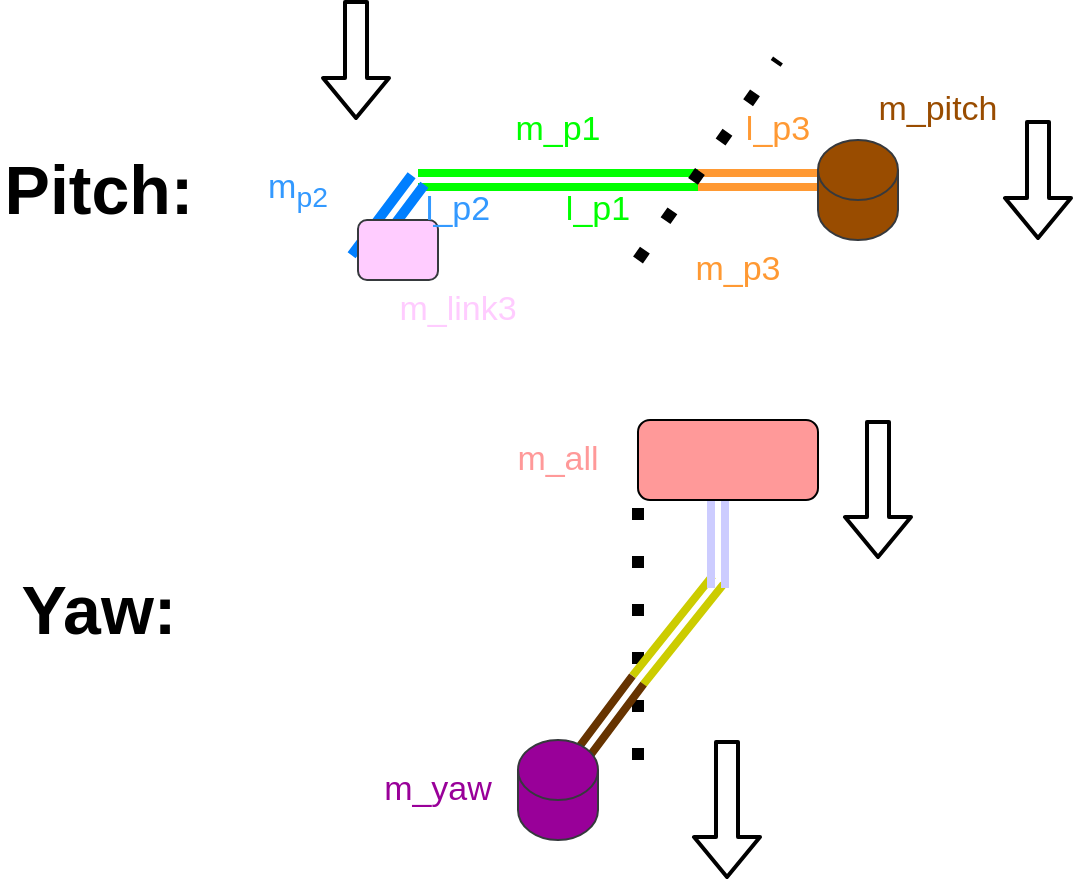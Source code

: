 <mxfile scale="3" border="0">
    <diagram id="0uK4_Wq7wSLKckqOUL7-" name="Page-1">
        <mxGraphModel dx="866" dy="817" grid="1" gridSize="10" guides="1" tooltips="1" connect="1" arrows="1" fold="1" page="1" pageScale="1" pageWidth="1169" pageHeight="827" math="0" shadow="0">
            <root>
                <mxCell id="0"/>
                <mxCell id="1" parent="0"/>
                <mxCell id="4" value="" style="shape=link;html=1;strokeWidth=4;strokeColor=#00FF00;" edge="1" parent="1">
                    <mxGeometry width="100" relative="1" as="geometry">
                        <mxPoint x="290" y="240" as="sourcePoint"/>
                        <mxPoint x="430" y="240" as="targetPoint"/>
                    </mxGeometry>
                </mxCell>
                <mxCell id="5" value="" style="shape=link;html=1;strokeWidth=5;strokeColor=#007FFF;" edge="1" parent="1">
                    <mxGeometry width="100" relative="1" as="geometry">
                        <mxPoint x="290" y="240" as="sourcePoint"/>
                        <mxPoint x="260" y="280" as="targetPoint"/>
                    </mxGeometry>
                </mxCell>
                <mxCell id="7" value="" style="rounded=1;whiteSpace=wrap;html=1;fillColor=#FFCCFF;strokeColor=#36393d;" vertex="1" parent="1">
                    <mxGeometry x="260" y="260" width="40" height="30" as="geometry"/>
                </mxCell>
                <mxCell id="8" value="" style="shape=link;html=1;strokeWidth=4;strokeColor=#FF9933;" edge="1" parent="1">
                    <mxGeometry width="100" relative="1" as="geometry">
                        <mxPoint x="430" y="240" as="sourcePoint"/>
                        <mxPoint x="490" y="240" as="targetPoint"/>
                    </mxGeometry>
                </mxCell>
                <mxCell id="9" value="" style="shape=cylinder3;whiteSpace=wrap;html=1;boundedLbl=1;backgroundOutline=1;size=15;fillColor=#994C00;strokeColor=#36393d;" vertex="1" parent="1">
                    <mxGeometry x="490" y="220" width="40" height="50" as="geometry"/>
                </mxCell>
                <mxCell id="10" value="" style="endArrow=none;dashed=1;html=1;dashPattern=1 3;strokeWidth=6;strokeColor=#000000;" edge="1" parent="1">
                    <mxGeometry width="50" height="50" relative="1" as="geometry">
                        <mxPoint x="400" y="280" as="sourcePoint"/>
                        <mxPoint x="470" y="180" as="targetPoint"/>
                    </mxGeometry>
                </mxCell>
                <mxCell id="11" value="&lt;font color=&quot;#ffccff&quot; style=&quot;font-size: 17px;&quot;&gt;m_link3&lt;/font&gt;" style="text;html=1;strokeColor=none;fillColor=none;align=center;verticalAlign=middle;whiteSpace=wrap;rounded=0;" vertex="1" parent="1">
                    <mxGeometry x="280" y="290" width="60" height="30" as="geometry"/>
                </mxCell>
                <mxCell id="12" value="&lt;font color=&quot;#00ff00&quot; style=&quot;font-size: 17px;&quot;&gt;m_p1&lt;/font&gt;" style="text;html=1;strokeColor=none;fillColor=none;align=center;verticalAlign=middle;whiteSpace=wrap;rounded=0;" vertex="1" parent="1">
                    <mxGeometry x="330" y="200" width="60" height="30" as="geometry"/>
                </mxCell>
                <mxCell id="14" value="&lt;font color=&quot;#3399ff&quot; style=&quot;font-size: 17px;&quot;&gt;m&lt;sub&gt;p2&lt;/sub&gt;&lt;/font&gt;" style="text;html=1;strokeColor=none;fillColor=none;align=center;verticalAlign=middle;whiteSpace=wrap;rounded=0;" vertex="1" parent="1">
                    <mxGeometry x="200" y="230" width="60" height="30" as="geometry"/>
                </mxCell>
                <mxCell id="15" value="&lt;font color=&quot;#ff9933&quot; style=&quot;font-size: 17px;&quot;&gt;m_p3&lt;/font&gt;" style="text;html=1;strokeColor=none;fillColor=none;align=center;verticalAlign=middle;whiteSpace=wrap;rounded=0;" vertex="1" parent="1">
                    <mxGeometry x="420" y="270" width="60" height="30" as="geometry"/>
                </mxCell>
                <mxCell id="16" value="&lt;font color=&quot;#994c00&quot; style=&quot;font-size: 17px;&quot;&gt;m_pitch&lt;/font&gt;" style="text;html=1;strokeColor=none;fillColor=none;align=center;verticalAlign=middle;whiteSpace=wrap;rounded=0;" vertex="1" parent="1">
                    <mxGeometry x="520" y="190" width="60" height="30" as="geometry"/>
                </mxCell>
                <mxCell id="19" value="" style="shape=flexArrow;endArrow=classic;html=1;strokeColor=#000000;strokeWidth=2;fontSize=17;fontColor=#FF9933;" edge="1" parent="1">
                    <mxGeometry width="50" height="50" relative="1" as="geometry">
                        <mxPoint x="259" y="150" as="sourcePoint"/>
                        <mxPoint x="259" y="210" as="targetPoint"/>
                    </mxGeometry>
                </mxCell>
                <mxCell id="20" value="" style="shape=flexArrow;endArrow=classic;html=1;strokeColor=#000000;strokeWidth=2;fontSize=17;fontColor=#FF9933;" edge="1" parent="1">
                    <mxGeometry width="50" height="50" relative="1" as="geometry">
                        <mxPoint x="600" y="210" as="sourcePoint"/>
                        <mxPoint x="600" y="270" as="targetPoint"/>
                    </mxGeometry>
                </mxCell>
                <mxCell id="21" value="l_p3" style="text;html=1;strokeColor=none;fillColor=none;align=center;verticalAlign=middle;whiteSpace=wrap;rounded=0;fontSize=17;fontColor=#FF9933;" vertex="1" parent="1">
                    <mxGeometry x="440" y="200" width="60" height="30" as="geometry"/>
                </mxCell>
                <mxCell id="23" value="&lt;font color=&quot;#00ff00&quot; style=&quot;font-size: 17px;&quot;&gt;l_p1&lt;/font&gt;" style="text;html=1;strokeColor=none;fillColor=none;align=center;verticalAlign=middle;whiteSpace=wrap;rounded=0;" vertex="1" parent="1">
                    <mxGeometry x="350" y="240" width="60" height="30" as="geometry"/>
                </mxCell>
                <mxCell id="24" value="&lt;font color=&quot;#3399ff&quot; style=&quot;font-size: 17px;&quot;&gt;l_p2&lt;/font&gt;" style="text;html=1;strokeColor=none;fillColor=none;align=center;verticalAlign=middle;whiteSpace=wrap;rounded=0;" vertex="1" parent="1">
                    <mxGeometry x="290" y="240" width="40" height="30" as="geometry"/>
                </mxCell>
                <mxCell id="26" value="&lt;font color=&quot;#000000&quot; style=&quot;font-size: 34px;&quot;&gt;&lt;b&gt;Pitch:&lt;/b&gt;&lt;/font&gt;" style="text;html=1;strokeColor=none;fillColor=none;align=center;verticalAlign=middle;whiteSpace=wrap;rounded=0;fontSize=17;fontColor=#994C00;" vertex="1" parent="1">
                    <mxGeometry x="81" y="220" width="99" height="50" as="geometry"/>
                </mxCell>
                <mxCell id="27" value="" style="endArrow=none;dashed=1;html=1;dashPattern=1 3;strokeWidth=6;strokeColor=#000000;" edge="1" parent="1">
                    <mxGeometry width="50" height="50" relative="1" as="geometry">
                        <mxPoint x="400" y="530" as="sourcePoint"/>
                        <mxPoint x="400" y="400" as="targetPoint"/>
                    </mxGeometry>
                </mxCell>
                <mxCell id="28" value="" style="shape=link;html=1;strokeWidth=4;strokeColor=#CCCC00;" edge="1" parent="1">
                    <mxGeometry width="100" relative="1" as="geometry">
                        <mxPoint x="400" y="490" as="sourcePoint"/>
                        <mxPoint x="440" y="440" as="targetPoint"/>
                    </mxGeometry>
                </mxCell>
                <mxCell id="29" value="" style="shape=link;html=1;strokeWidth=4;strokeColor=#CCCCFF;" edge="1" parent="1">
                    <mxGeometry width="100" relative="1" as="geometry">
                        <mxPoint x="440" y="444" as="sourcePoint"/>
                        <mxPoint x="440" y="384" as="targetPoint"/>
                    </mxGeometry>
                </mxCell>
                <mxCell id="31" value="" style="rounded=1;whiteSpace=wrap;html=1;fontSize=17;fontColor=#994C00;fillColor=#FF9999;" vertex="1" parent="1">
                    <mxGeometry x="400" y="360" width="90" height="40" as="geometry"/>
                </mxCell>
                <mxCell id="32" value="" style="shape=link;html=1;strokeWidth=4;strokeColor=#663300;startArrow=none;" edge="1" parent="1">
                    <mxGeometry width="100" relative="1" as="geometry">
                        <mxPoint x="370" y="530" as="sourcePoint"/>
                        <mxPoint x="400" y="490" as="targetPoint"/>
                    </mxGeometry>
                </mxCell>
                <mxCell id="33" value="" style="shape=link;html=1;strokeWidth=4;strokeColor=#663300;endArrow=none;" edge="1" parent="1" target="30">
                    <mxGeometry width="100" relative="1" as="geometry">
                        <mxPoint x="360" y="540" as="sourcePoint"/>
                        <mxPoint x="400" y="490" as="targetPoint"/>
                    </mxGeometry>
                </mxCell>
                <mxCell id="30" value="" style="shape=cylinder3;whiteSpace=wrap;html=1;boundedLbl=1;backgroundOutline=1;size=15;fillColor=#990099;strokeColor=#36393d;" vertex="1" parent="1">
                    <mxGeometry x="340" y="520" width="40" height="50" as="geometry"/>
                </mxCell>
                <mxCell id="34" value="&lt;font color=&quot;#990099&quot; style=&quot;font-size: 17px;&quot;&gt;m_yaw&lt;/font&gt;" style="text;html=1;strokeColor=none;fillColor=none;align=center;verticalAlign=middle;whiteSpace=wrap;rounded=0;" vertex="1" parent="1">
                    <mxGeometry x="270" y="530" width="60" height="30" as="geometry"/>
                </mxCell>
                <mxCell id="35" value="&lt;font color=&quot;#ff9999&quot; style=&quot;font-size: 17px;&quot;&gt;m_all&lt;/font&gt;" style="text;html=1;strokeColor=none;fillColor=none;align=center;verticalAlign=middle;whiteSpace=wrap;rounded=0;" vertex="1" parent="1">
                    <mxGeometry x="330" y="365" width="60" height="30" as="geometry"/>
                </mxCell>
                <mxCell id="36" value="&lt;font color=&quot;#000000&quot; style=&quot;font-size: 34px;&quot;&gt;&lt;b&gt;Yaw:&lt;/b&gt;&lt;/font&gt;" style="text;html=1;strokeColor=none;fillColor=none;align=center;verticalAlign=middle;whiteSpace=wrap;rounded=0;fontSize=17;fontColor=#994C00;" vertex="1" parent="1">
                    <mxGeometry x="81" y="430" width="99" height="50" as="geometry"/>
                </mxCell>
                <mxCell id="37" value="" style="shape=flexArrow;endArrow=classic;html=1;strokeColor=#000000;strokeWidth=2;fontSize=17;fontColor=#FF9933;" edge="1" parent="1">
                    <mxGeometry width="50" height="50" relative="1" as="geometry">
                        <mxPoint x="520" y="360" as="sourcePoint"/>
                        <mxPoint x="520" y="429.5" as="targetPoint"/>
                    </mxGeometry>
                </mxCell>
                <mxCell id="39" value="" style="shape=flexArrow;endArrow=classic;html=1;strokeColor=#000000;strokeWidth=2;fontSize=17;fontColor=#FF9933;" edge="1" parent="1">
                    <mxGeometry width="50" height="50" relative="1" as="geometry">
                        <mxPoint x="444.5" y="520" as="sourcePoint"/>
                        <mxPoint x="444.5" y="589.5" as="targetPoint"/>
                    </mxGeometry>
                </mxCell>
            </root>
        </mxGraphModel>
    </diagram>
</mxfile>